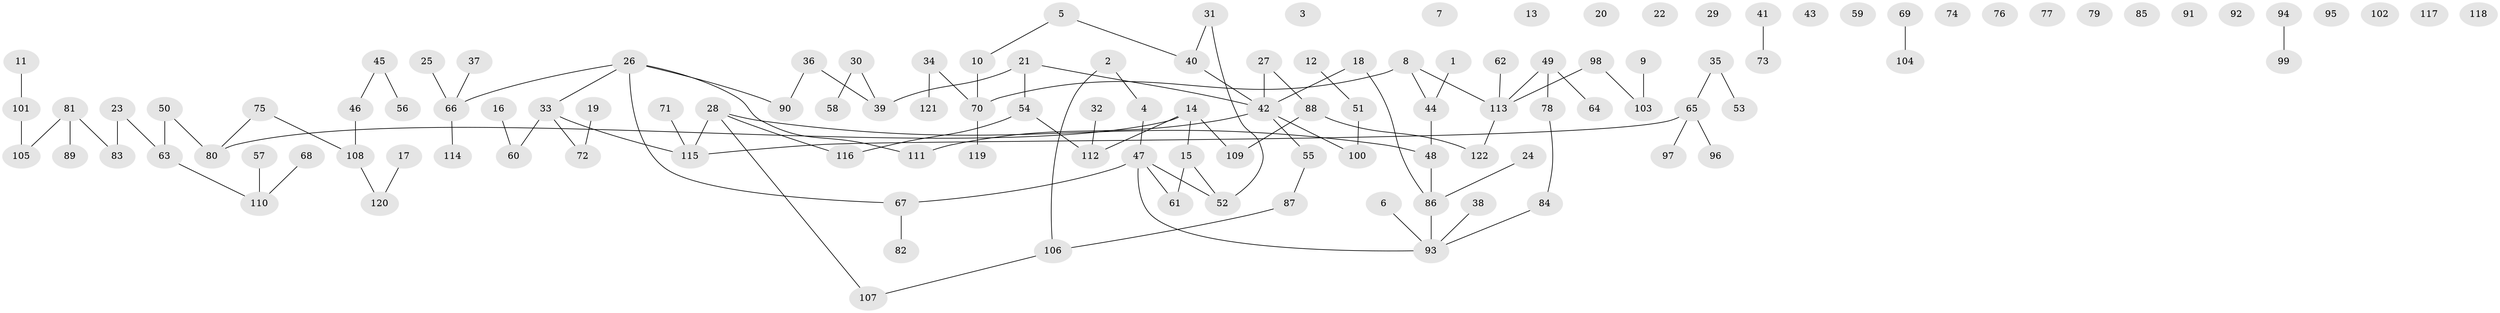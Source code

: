 // Generated by graph-tools (version 1.1) at 2025/25/03/09/25 03:25:20]
// undirected, 122 vertices, 112 edges
graph export_dot {
graph [start="1"]
  node [color=gray90,style=filled];
  1;
  2;
  3;
  4;
  5;
  6;
  7;
  8;
  9;
  10;
  11;
  12;
  13;
  14;
  15;
  16;
  17;
  18;
  19;
  20;
  21;
  22;
  23;
  24;
  25;
  26;
  27;
  28;
  29;
  30;
  31;
  32;
  33;
  34;
  35;
  36;
  37;
  38;
  39;
  40;
  41;
  42;
  43;
  44;
  45;
  46;
  47;
  48;
  49;
  50;
  51;
  52;
  53;
  54;
  55;
  56;
  57;
  58;
  59;
  60;
  61;
  62;
  63;
  64;
  65;
  66;
  67;
  68;
  69;
  70;
  71;
  72;
  73;
  74;
  75;
  76;
  77;
  78;
  79;
  80;
  81;
  82;
  83;
  84;
  85;
  86;
  87;
  88;
  89;
  90;
  91;
  92;
  93;
  94;
  95;
  96;
  97;
  98;
  99;
  100;
  101;
  102;
  103;
  104;
  105;
  106;
  107;
  108;
  109;
  110;
  111;
  112;
  113;
  114;
  115;
  116;
  117;
  118;
  119;
  120;
  121;
  122;
  1 -- 44;
  2 -- 4;
  2 -- 106;
  4 -- 47;
  5 -- 10;
  5 -- 40;
  6 -- 93;
  8 -- 44;
  8 -- 70;
  8 -- 113;
  9 -- 103;
  10 -- 70;
  11 -- 101;
  12 -- 51;
  14 -- 15;
  14 -- 80;
  14 -- 109;
  14 -- 112;
  15 -- 52;
  15 -- 61;
  16 -- 60;
  17 -- 120;
  18 -- 42;
  18 -- 86;
  19 -- 72;
  21 -- 39;
  21 -- 42;
  21 -- 54;
  23 -- 63;
  23 -- 83;
  24 -- 86;
  25 -- 66;
  26 -- 33;
  26 -- 66;
  26 -- 67;
  26 -- 90;
  26 -- 111;
  27 -- 42;
  27 -- 88;
  28 -- 48;
  28 -- 107;
  28 -- 115;
  28 -- 116;
  30 -- 39;
  30 -- 58;
  31 -- 40;
  31 -- 52;
  32 -- 112;
  33 -- 60;
  33 -- 72;
  33 -- 115;
  34 -- 70;
  34 -- 121;
  35 -- 53;
  35 -- 65;
  36 -- 39;
  36 -- 90;
  37 -- 66;
  38 -- 93;
  40 -- 42;
  41 -- 73;
  42 -- 55;
  42 -- 100;
  42 -- 111;
  44 -- 48;
  45 -- 46;
  45 -- 56;
  46 -- 108;
  47 -- 52;
  47 -- 61;
  47 -- 67;
  47 -- 93;
  48 -- 86;
  49 -- 64;
  49 -- 78;
  49 -- 113;
  50 -- 63;
  50 -- 80;
  51 -- 100;
  54 -- 112;
  54 -- 116;
  55 -- 87;
  57 -- 110;
  62 -- 113;
  63 -- 110;
  65 -- 96;
  65 -- 97;
  65 -- 115;
  66 -- 114;
  67 -- 82;
  68 -- 110;
  69 -- 104;
  70 -- 119;
  71 -- 115;
  75 -- 80;
  75 -- 108;
  78 -- 84;
  81 -- 83;
  81 -- 89;
  81 -- 105;
  84 -- 93;
  86 -- 93;
  87 -- 106;
  88 -- 109;
  88 -- 122;
  94 -- 99;
  98 -- 103;
  98 -- 113;
  101 -- 105;
  106 -- 107;
  108 -- 120;
  113 -- 122;
}

